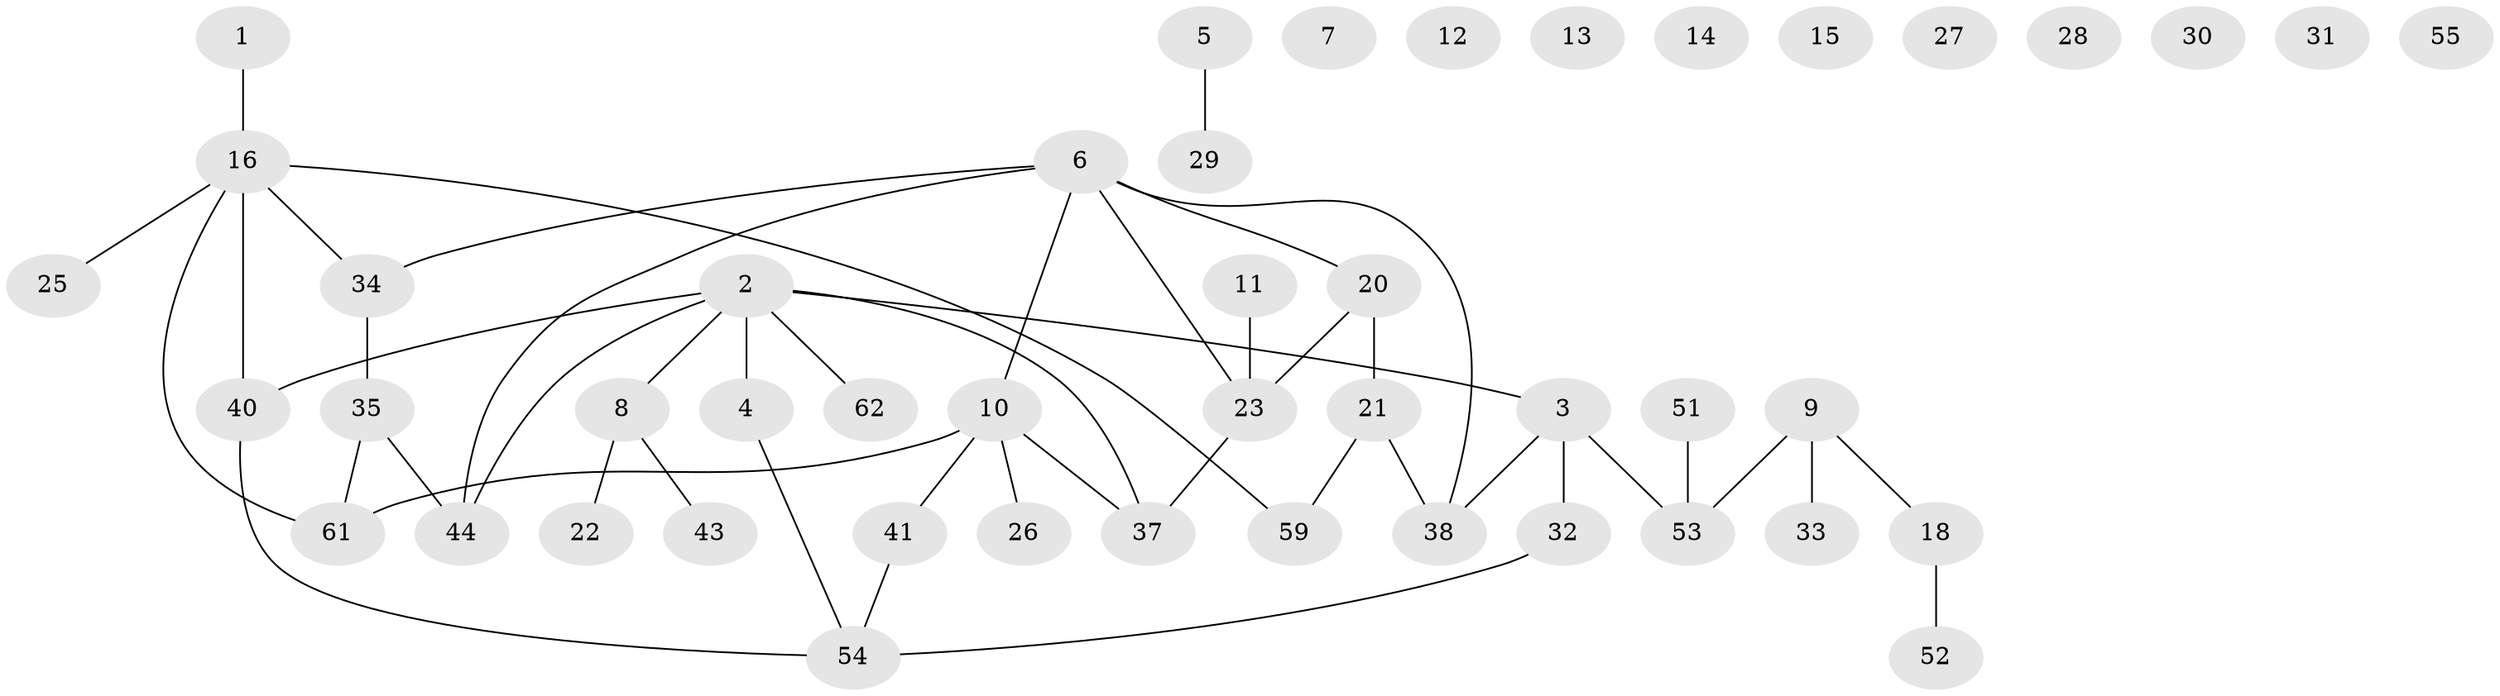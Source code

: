 // original degree distribution, {1: 0.2857142857142857, 3: 0.2857142857142857, 2: 0.1746031746031746, 6: 0.031746031746031744, 0: 0.14285714285714285, 4: 0.047619047619047616, 5: 0.031746031746031744}
// Generated by graph-tools (version 1.1) at 2025/41/03/06/25 10:41:24]
// undirected, 46 vertices, 47 edges
graph export_dot {
graph [start="1"]
  node [color=gray90,style=filled];
  1;
  2 [super="+19"];
  3 [super="+24"];
  4;
  5 [super="+39"];
  6 [super="+17"];
  7;
  8 [super="+60"];
  9 [super="+50"];
  10 [super="+48"];
  11;
  12 [super="+46"];
  13;
  14;
  15;
  16 [super="+47"];
  18 [super="+36"];
  20;
  21 [super="+42"];
  22;
  23 [super="+58"];
  25;
  26;
  27;
  28;
  29;
  30;
  31;
  32 [super="+49"];
  33;
  34;
  35 [super="+45"];
  37;
  38;
  40 [super="+63"];
  41;
  43;
  44;
  51 [super="+56"];
  52;
  53;
  54 [super="+57"];
  55;
  59;
  61;
  62;
  1 -- 16;
  2 -- 44;
  2 -- 8;
  2 -- 3;
  2 -- 4;
  2 -- 37;
  2 -- 40;
  2 -- 62;
  3 -- 53;
  3 -- 32;
  3 -- 38;
  4 -- 54;
  5 -- 29;
  6 -- 20;
  6 -- 23;
  6 -- 38;
  6 -- 44;
  6 -- 34;
  6 -- 10;
  8 -- 22;
  8 -- 43;
  9 -- 18;
  9 -- 53;
  9 -- 33;
  10 -- 37;
  10 -- 41;
  10 -- 61;
  10 -- 26;
  11 -- 23;
  16 -- 25;
  16 -- 34;
  16 -- 40;
  16 -- 61;
  16 -- 59;
  18 -- 52;
  20 -- 21;
  20 -- 23;
  21 -- 59;
  21 -- 38;
  23 -- 37;
  32 -- 54;
  34 -- 35;
  35 -- 44;
  35 -- 61;
  40 -- 54;
  41 -- 54;
  51 -- 53;
}
